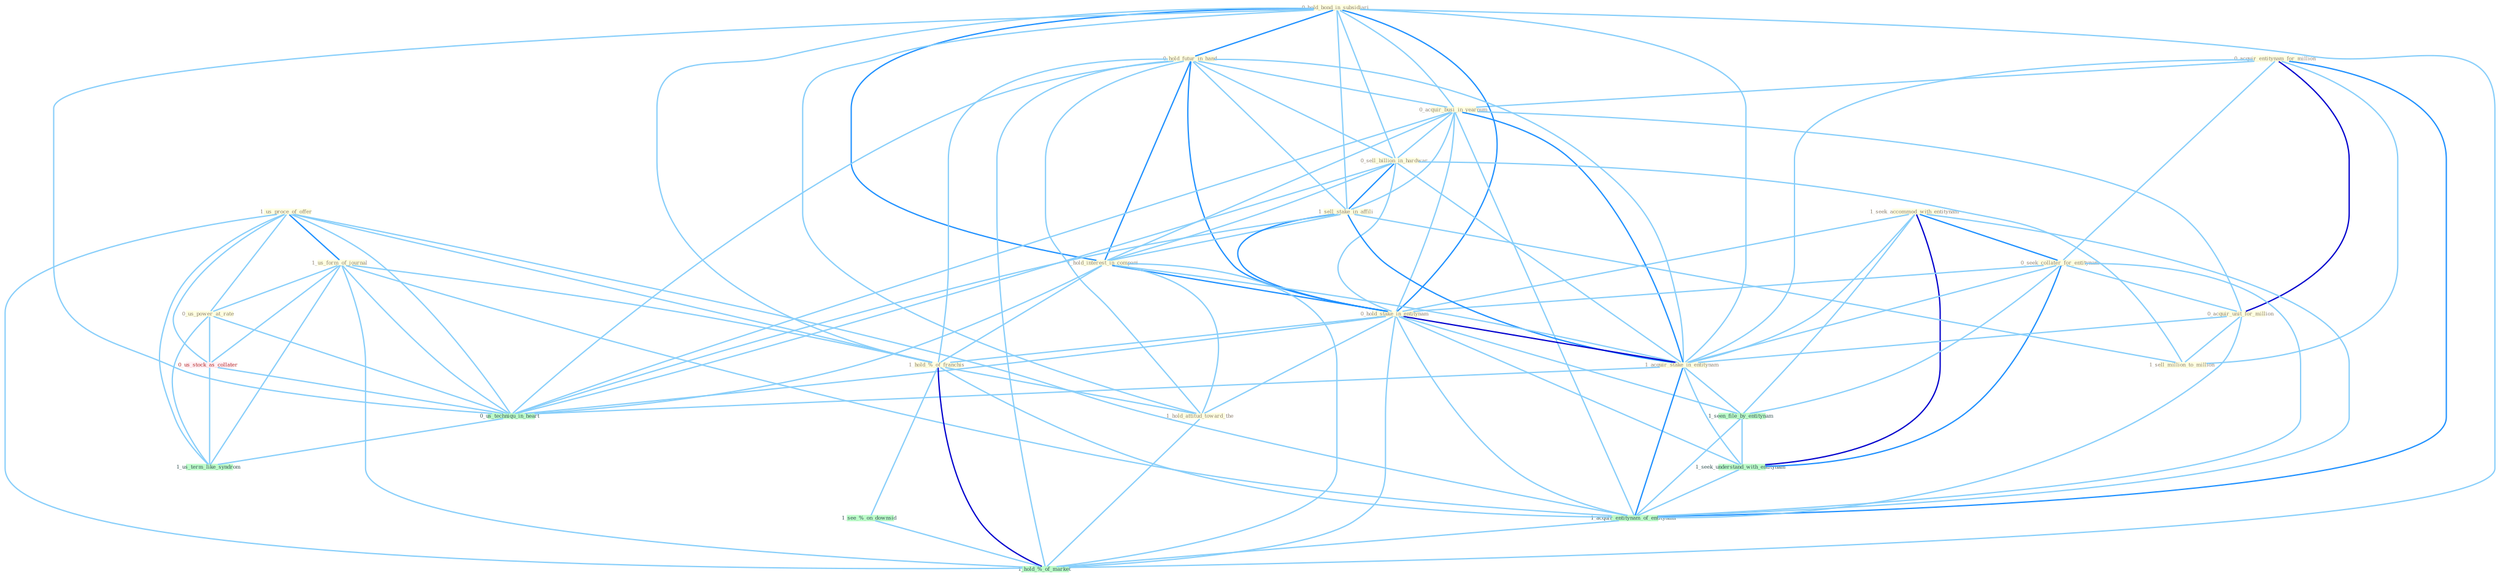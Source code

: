 Graph G{ 
    node
    [shape=polygon,style=filled,width=.5,height=.06,color="#BDFCC9",fixedsize=true,fontsize=4,
    fontcolor="#2f4f4f"];
    {node
    [color="#ffffe0", fontcolor="#8b7d6b"] "1_us_proce_of_offer " "0_acquir_entitynam_for_million " "0_hold_bond_in_subsidiari " "1_seek_accommod_with_entitynam " "0_hold_futur_in_hand " "0_acquir_busi_in_yearnum " "0_seek_collater_for_entitynam " "0_sell_billion_in_hardwar " "1_sell_stake_in_affili " "1_hold_interest_in_compani " "0_acquir_unit_for_million " "1_us_form_of_journal " "0_hold_stake_in_entitynam " "1_sell_million_to_million " "1_acquir_stake_in_entitynam " "1_hold_%_of_franchis " "0_us_power_at_rate " "1_hold_attitud_toward_the "}
{node [color="#fff0f5", fontcolor="#b22222"] "0_us_stock_as_collater "}
edge [color="#B0E2FF"];

	"1_us_proce_of_offer " -- "1_us_form_of_journal " [w="2", color="#1e90ff" , len=0.8];
	"1_us_proce_of_offer " -- "1_hold_%_of_franchis " [w="1", color="#87cefa" ];
	"1_us_proce_of_offer " -- "0_us_power_at_rate " [w="1", color="#87cefa" ];
	"1_us_proce_of_offer " -- "0_us_stock_as_collater " [w="1", color="#87cefa" ];
	"1_us_proce_of_offer " -- "1_acquir_entitynam_of_entitynam " [w="1", color="#87cefa" ];
	"1_us_proce_of_offer " -- "0_us_techniqu_in_heart " [w="1", color="#87cefa" ];
	"1_us_proce_of_offer " -- "1_us_term_like_syndrom " [w="1", color="#87cefa" ];
	"1_us_proce_of_offer " -- "1_hold_%_of_market " [w="1", color="#87cefa" ];
	"0_acquir_entitynam_for_million " -- "0_acquir_busi_in_yearnum " [w="1", color="#87cefa" ];
	"0_acquir_entitynam_for_million " -- "0_seek_collater_for_entitynam " [w="1", color="#87cefa" ];
	"0_acquir_entitynam_for_million " -- "0_acquir_unit_for_million " [w="3", color="#0000cd" , len=0.6];
	"0_acquir_entitynam_for_million " -- "1_sell_million_to_million " [w="1", color="#87cefa" ];
	"0_acquir_entitynam_for_million " -- "1_acquir_stake_in_entitynam " [w="1", color="#87cefa" ];
	"0_acquir_entitynam_for_million " -- "1_acquir_entitynam_of_entitynam " [w="2", color="#1e90ff" , len=0.8];
	"0_hold_bond_in_subsidiari " -- "0_hold_futur_in_hand " [w="2", color="#1e90ff" , len=0.8];
	"0_hold_bond_in_subsidiari " -- "0_acquir_busi_in_yearnum " [w="1", color="#87cefa" ];
	"0_hold_bond_in_subsidiari " -- "0_sell_billion_in_hardwar " [w="1", color="#87cefa" ];
	"0_hold_bond_in_subsidiari " -- "1_sell_stake_in_affili " [w="1", color="#87cefa" ];
	"0_hold_bond_in_subsidiari " -- "1_hold_interest_in_compani " [w="2", color="#1e90ff" , len=0.8];
	"0_hold_bond_in_subsidiari " -- "0_hold_stake_in_entitynam " [w="2", color="#1e90ff" , len=0.8];
	"0_hold_bond_in_subsidiari " -- "1_acquir_stake_in_entitynam " [w="1", color="#87cefa" ];
	"0_hold_bond_in_subsidiari " -- "1_hold_%_of_franchis " [w="1", color="#87cefa" ];
	"0_hold_bond_in_subsidiari " -- "1_hold_attitud_toward_the " [w="1", color="#87cefa" ];
	"0_hold_bond_in_subsidiari " -- "0_us_techniqu_in_heart " [w="1", color="#87cefa" ];
	"0_hold_bond_in_subsidiari " -- "1_hold_%_of_market " [w="1", color="#87cefa" ];
	"1_seek_accommod_with_entitynam " -- "0_seek_collater_for_entitynam " [w="2", color="#1e90ff" , len=0.8];
	"1_seek_accommod_with_entitynam " -- "0_hold_stake_in_entitynam " [w="1", color="#87cefa" ];
	"1_seek_accommod_with_entitynam " -- "1_acquir_stake_in_entitynam " [w="1", color="#87cefa" ];
	"1_seek_accommod_with_entitynam " -- "1_seen_file_by_entitynam " [w="1", color="#87cefa" ];
	"1_seek_accommod_with_entitynam " -- "1_seek_understand_with_entitynam " [w="3", color="#0000cd" , len=0.6];
	"1_seek_accommod_with_entitynam " -- "1_acquir_entitynam_of_entitynam " [w="1", color="#87cefa" ];
	"0_hold_futur_in_hand " -- "0_acquir_busi_in_yearnum " [w="1", color="#87cefa" ];
	"0_hold_futur_in_hand " -- "0_sell_billion_in_hardwar " [w="1", color="#87cefa" ];
	"0_hold_futur_in_hand " -- "1_sell_stake_in_affili " [w="1", color="#87cefa" ];
	"0_hold_futur_in_hand " -- "1_hold_interest_in_compani " [w="2", color="#1e90ff" , len=0.8];
	"0_hold_futur_in_hand " -- "0_hold_stake_in_entitynam " [w="2", color="#1e90ff" , len=0.8];
	"0_hold_futur_in_hand " -- "1_acquir_stake_in_entitynam " [w="1", color="#87cefa" ];
	"0_hold_futur_in_hand " -- "1_hold_%_of_franchis " [w="1", color="#87cefa" ];
	"0_hold_futur_in_hand " -- "1_hold_attitud_toward_the " [w="1", color="#87cefa" ];
	"0_hold_futur_in_hand " -- "0_us_techniqu_in_heart " [w="1", color="#87cefa" ];
	"0_hold_futur_in_hand " -- "1_hold_%_of_market " [w="1", color="#87cefa" ];
	"0_acquir_busi_in_yearnum " -- "0_sell_billion_in_hardwar " [w="1", color="#87cefa" ];
	"0_acquir_busi_in_yearnum " -- "1_sell_stake_in_affili " [w="1", color="#87cefa" ];
	"0_acquir_busi_in_yearnum " -- "1_hold_interest_in_compani " [w="1", color="#87cefa" ];
	"0_acquir_busi_in_yearnum " -- "0_acquir_unit_for_million " [w="1", color="#87cefa" ];
	"0_acquir_busi_in_yearnum " -- "0_hold_stake_in_entitynam " [w="1", color="#87cefa" ];
	"0_acquir_busi_in_yearnum " -- "1_acquir_stake_in_entitynam " [w="2", color="#1e90ff" , len=0.8];
	"0_acquir_busi_in_yearnum " -- "1_acquir_entitynam_of_entitynam " [w="1", color="#87cefa" ];
	"0_acquir_busi_in_yearnum " -- "0_us_techniqu_in_heart " [w="1", color="#87cefa" ];
	"0_seek_collater_for_entitynam " -- "0_acquir_unit_for_million " [w="1", color="#87cefa" ];
	"0_seek_collater_for_entitynam " -- "0_hold_stake_in_entitynam " [w="1", color="#87cefa" ];
	"0_seek_collater_for_entitynam " -- "1_acquir_stake_in_entitynam " [w="1", color="#87cefa" ];
	"0_seek_collater_for_entitynam " -- "1_seen_file_by_entitynam " [w="1", color="#87cefa" ];
	"0_seek_collater_for_entitynam " -- "1_seek_understand_with_entitynam " [w="2", color="#1e90ff" , len=0.8];
	"0_seek_collater_for_entitynam " -- "1_acquir_entitynam_of_entitynam " [w="1", color="#87cefa" ];
	"0_sell_billion_in_hardwar " -- "1_sell_stake_in_affili " [w="2", color="#1e90ff" , len=0.8];
	"0_sell_billion_in_hardwar " -- "1_hold_interest_in_compani " [w="1", color="#87cefa" ];
	"0_sell_billion_in_hardwar " -- "0_hold_stake_in_entitynam " [w="1", color="#87cefa" ];
	"0_sell_billion_in_hardwar " -- "1_sell_million_to_million " [w="1", color="#87cefa" ];
	"0_sell_billion_in_hardwar " -- "1_acquir_stake_in_entitynam " [w="1", color="#87cefa" ];
	"0_sell_billion_in_hardwar " -- "0_us_techniqu_in_heart " [w="1", color="#87cefa" ];
	"1_sell_stake_in_affili " -- "1_hold_interest_in_compani " [w="1", color="#87cefa" ];
	"1_sell_stake_in_affili " -- "0_hold_stake_in_entitynam " [w="2", color="#1e90ff" , len=0.8];
	"1_sell_stake_in_affili " -- "1_sell_million_to_million " [w="1", color="#87cefa" ];
	"1_sell_stake_in_affili " -- "1_acquir_stake_in_entitynam " [w="2", color="#1e90ff" , len=0.8];
	"1_sell_stake_in_affili " -- "0_us_techniqu_in_heart " [w="1", color="#87cefa" ];
	"1_hold_interest_in_compani " -- "0_hold_stake_in_entitynam " [w="2", color="#1e90ff" , len=0.8];
	"1_hold_interest_in_compani " -- "1_acquir_stake_in_entitynam " [w="1", color="#87cefa" ];
	"1_hold_interest_in_compani " -- "1_hold_%_of_franchis " [w="1", color="#87cefa" ];
	"1_hold_interest_in_compani " -- "1_hold_attitud_toward_the " [w="1", color="#87cefa" ];
	"1_hold_interest_in_compani " -- "0_us_techniqu_in_heart " [w="1", color="#87cefa" ];
	"1_hold_interest_in_compani " -- "1_hold_%_of_market " [w="1", color="#87cefa" ];
	"0_acquir_unit_for_million " -- "1_sell_million_to_million " [w="1", color="#87cefa" ];
	"0_acquir_unit_for_million " -- "1_acquir_stake_in_entitynam " [w="1", color="#87cefa" ];
	"0_acquir_unit_for_million " -- "1_acquir_entitynam_of_entitynam " [w="1", color="#87cefa" ];
	"1_us_form_of_journal " -- "1_hold_%_of_franchis " [w="1", color="#87cefa" ];
	"1_us_form_of_journal " -- "0_us_power_at_rate " [w="1", color="#87cefa" ];
	"1_us_form_of_journal " -- "0_us_stock_as_collater " [w="1", color="#87cefa" ];
	"1_us_form_of_journal " -- "1_acquir_entitynam_of_entitynam " [w="1", color="#87cefa" ];
	"1_us_form_of_journal " -- "0_us_techniqu_in_heart " [w="1", color="#87cefa" ];
	"1_us_form_of_journal " -- "1_us_term_like_syndrom " [w="1", color="#87cefa" ];
	"1_us_form_of_journal " -- "1_hold_%_of_market " [w="1", color="#87cefa" ];
	"0_hold_stake_in_entitynam " -- "1_acquir_stake_in_entitynam " [w="3", color="#0000cd" , len=0.6];
	"0_hold_stake_in_entitynam " -- "1_hold_%_of_franchis " [w="1", color="#87cefa" ];
	"0_hold_stake_in_entitynam " -- "1_hold_attitud_toward_the " [w="1", color="#87cefa" ];
	"0_hold_stake_in_entitynam " -- "1_seen_file_by_entitynam " [w="1", color="#87cefa" ];
	"0_hold_stake_in_entitynam " -- "1_seek_understand_with_entitynam " [w="1", color="#87cefa" ];
	"0_hold_stake_in_entitynam " -- "1_acquir_entitynam_of_entitynam " [w="1", color="#87cefa" ];
	"0_hold_stake_in_entitynam " -- "0_us_techniqu_in_heart " [w="1", color="#87cefa" ];
	"0_hold_stake_in_entitynam " -- "1_hold_%_of_market " [w="1", color="#87cefa" ];
	"1_acquir_stake_in_entitynam " -- "1_seen_file_by_entitynam " [w="1", color="#87cefa" ];
	"1_acquir_stake_in_entitynam " -- "1_seek_understand_with_entitynam " [w="1", color="#87cefa" ];
	"1_acquir_stake_in_entitynam " -- "1_acquir_entitynam_of_entitynam " [w="2", color="#1e90ff" , len=0.8];
	"1_acquir_stake_in_entitynam " -- "0_us_techniqu_in_heart " [w="1", color="#87cefa" ];
	"1_hold_%_of_franchis " -- "1_hold_attitud_toward_the " [w="1", color="#87cefa" ];
	"1_hold_%_of_franchis " -- "1_acquir_entitynam_of_entitynam " [w="1", color="#87cefa" ];
	"1_hold_%_of_franchis " -- "1_see_%_on_downsid " [w="1", color="#87cefa" ];
	"1_hold_%_of_franchis " -- "1_hold_%_of_market " [w="3", color="#0000cd" , len=0.6];
	"0_us_power_at_rate " -- "0_us_stock_as_collater " [w="1", color="#87cefa" ];
	"0_us_power_at_rate " -- "0_us_techniqu_in_heart " [w="1", color="#87cefa" ];
	"0_us_power_at_rate " -- "1_us_term_like_syndrom " [w="1", color="#87cefa" ];
	"1_hold_attitud_toward_the " -- "1_hold_%_of_market " [w="1", color="#87cefa" ];
	"1_seen_file_by_entitynam " -- "1_seek_understand_with_entitynam " [w="1", color="#87cefa" ];
	"1_seen_file_by_entitynam " -- "1_acquir_entitynam_of_entitynam " [w="1", color="#87cefa" ];
	"0_us_stock_as_collater " -- "0_us_techniqu_in_heart " [w="1", color="#87cefa" ];
	"0_us_stock_as_collater " -- "1_us_term_like_syndrom " [w="1", color="#87cefa" ];
	"1_seek_understand_with_entitynam " -- "1_acquir_entitynam_of_entitynam " [w="1", color="#87cefa" ];
	"1_acquir_entitynam_of_entitynam " -- "1_hold_%_of_market " [w="1", color="#87cefa" ];
	"0_us_techniqu_in_heart " -- "1_us_term_like_syndrom " [w="1", color="#87cefa" ];
	"1_see_%_on_downsid " -- "1_hold_%_of_market " [w="1", color="#87cefa" ];
}